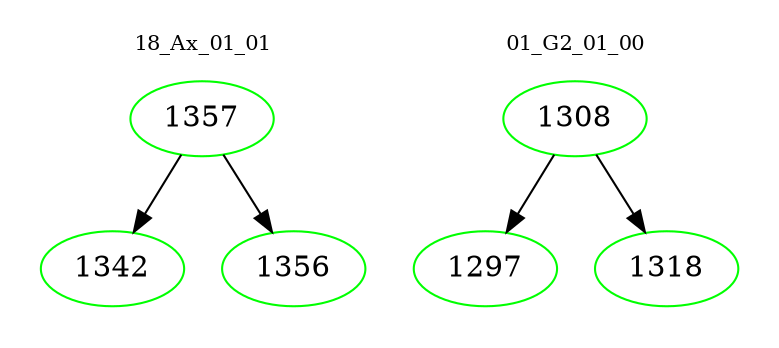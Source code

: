 digraph{
subgraph cluster_0 {
color = white
label = "18_Ax_01_01";
fontsize=10;
T0_1357 [label="1357", color="green"]
T0_1357 -> T0_1342 [color="black"]
T0_1342 [label="1342", color="green"]
T0_1357 -> T0_1356 [color="black"]
T0_1356 [label="1356", color="green"]
}
subgraph cluster_1 {
color = white
label = "01_G2_01_00";
fontsize=10;
T1_1308 [label="1308", color="green"]
T1_1308 -> T1_1297 [color="black"]
T1_1297 [label="1297", color="green"]
T1_1308 -> T1_1318 [color="black"]
T1_1318 [label="1318", color="green"]
}
}
